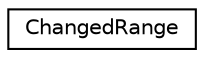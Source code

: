 digraph "Graphical Class Hierarchy"
{
 // LATEX_PDF_SIZE
  edge [fontname="Helvetica",fontsize="10",labelfontname="Helvetica",labelfontsize="10"];
  node [fontname="Helvetica",fontsize="10",shape=record];
  rankdir="LR";
  Node0 [label="ChangedRange",height=0.2,width=0.4,color="black", fillcolor="white", style="filled",URL="$classChangedRange.html",tooltip=" "];
}
